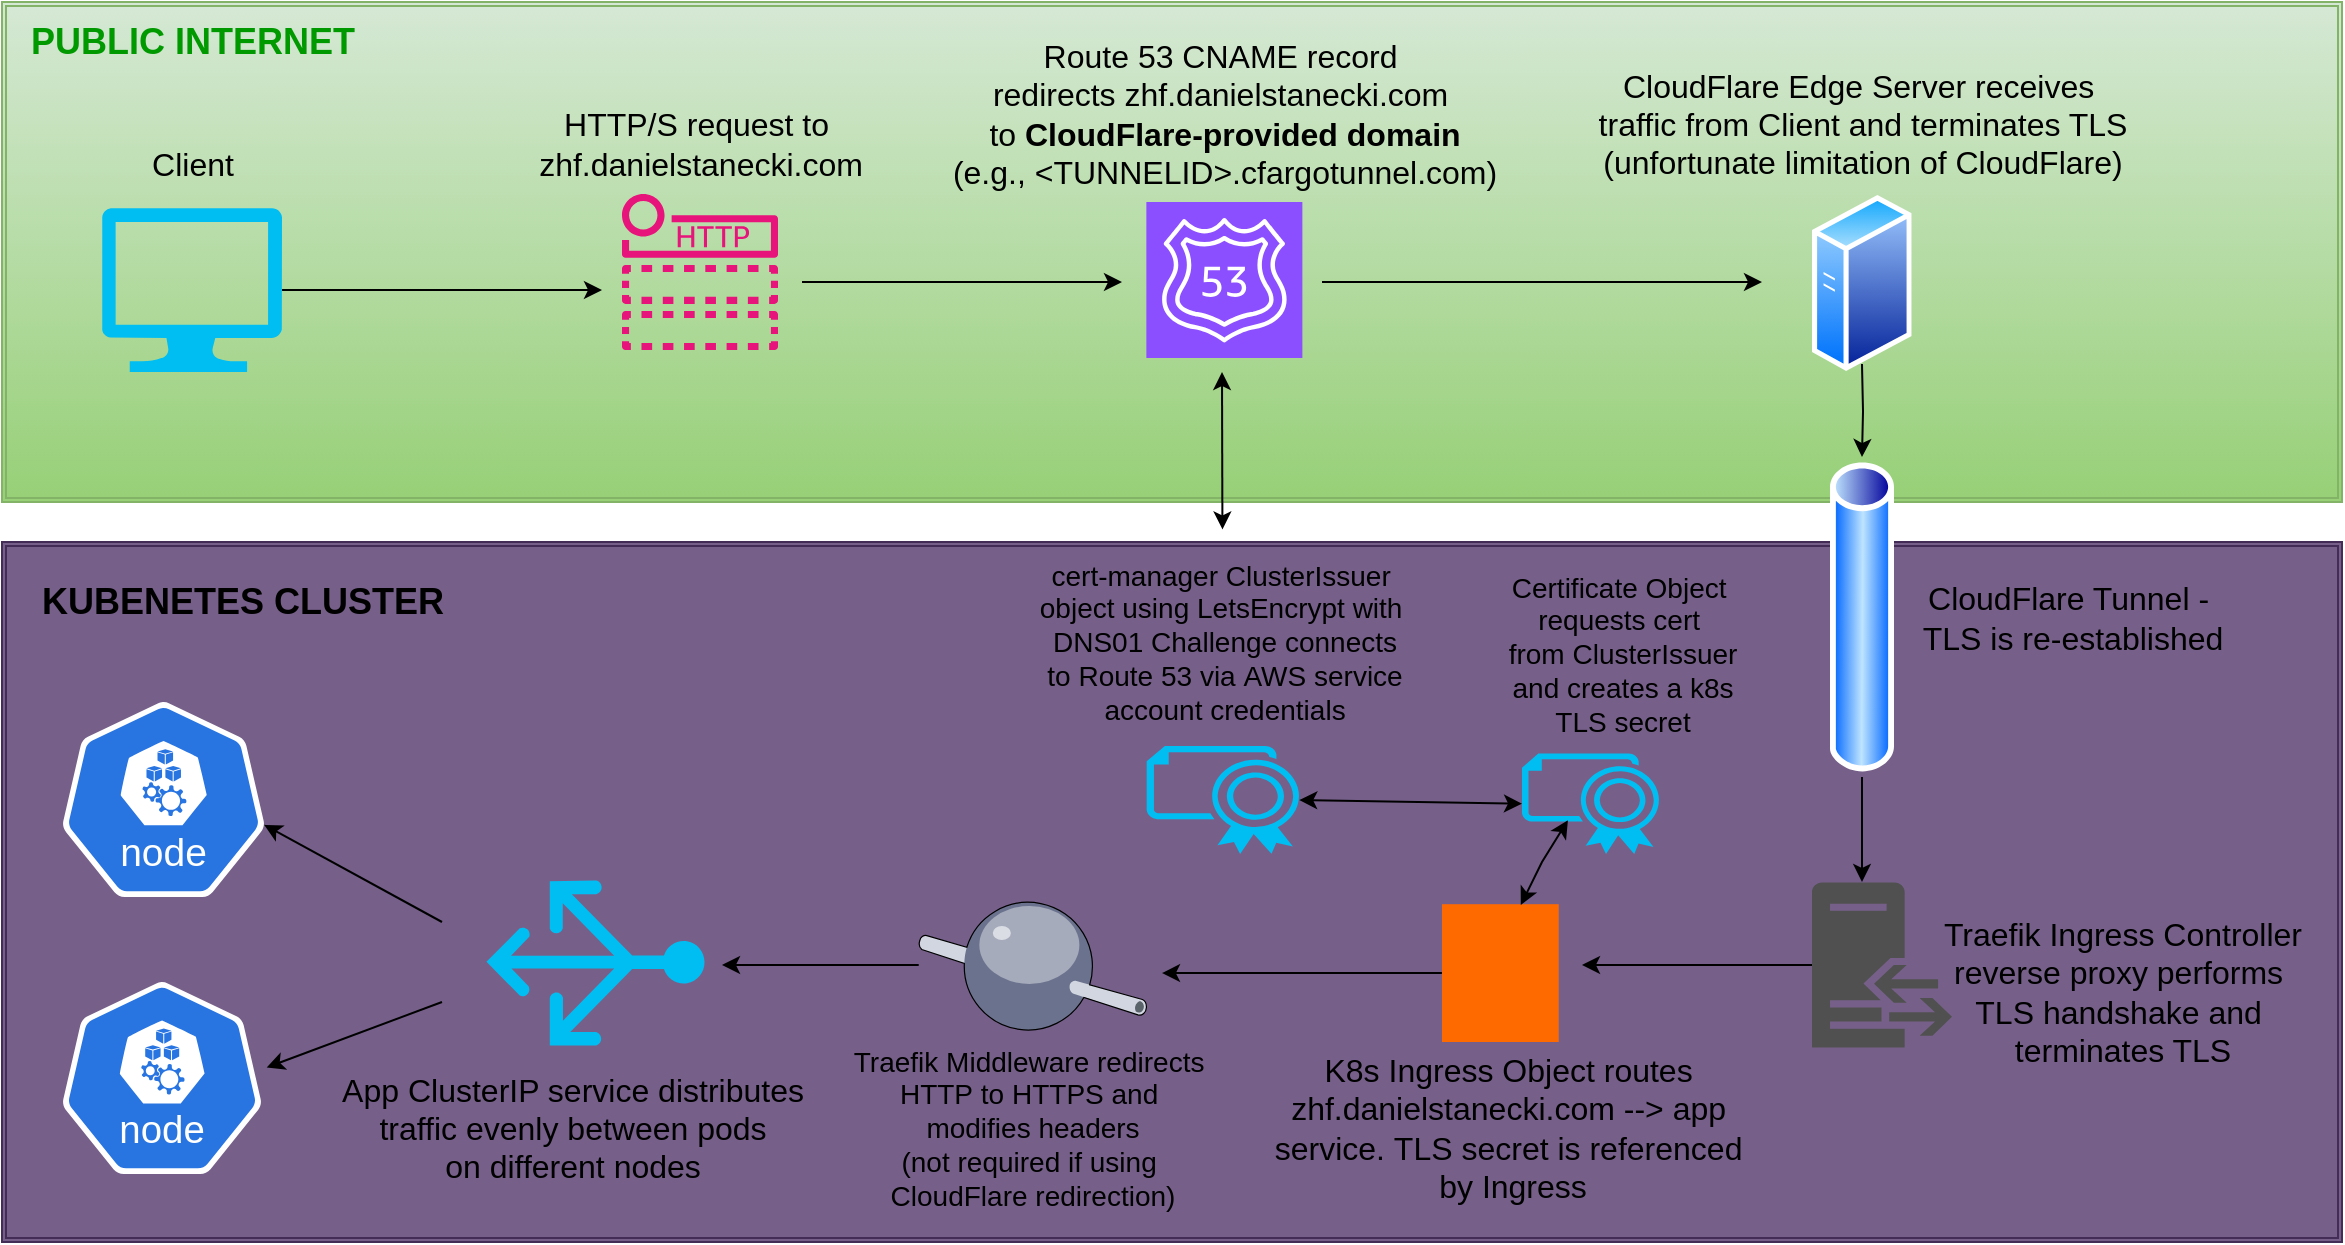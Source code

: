 <mxfile version="27.0.9">
  <diagram name="Page-1" id="dXNfEGq-i4tOUc5brk41">
    <mxGraphModel dx="2290" dy="1402" grid="1" gridSize="10" guides="1" tooltips="1" connect="1" arrows="1" fold="1" page="1" pageScale="1" pageWidth="850" pageHeight="1100" math="0" shadow="0">
      <root>
        <mxCell id="0" />
        <mxCell id="1" parent="0" />
        <mxCell id="Qro_2VGHVy5KbLBucUNt-43" value="" style="shape=ext;double=1;rounded=0;whiteSpace=wrap;html=1;fillColor=#d5e8d4;strokeColor=#82b366;gradientColor=#97d077;" vertex="1" parent="1">
          <mxGeometry x="-260" y="70" width="1170" height="250" as="geometry" />
        </mxCell>
        <mxCell id="Qro_2VGHVy5KbLBucUNt-41" value="" style="shape=ext;double=1;rounded=0;whiteSpace=wrap;html=1;fillColor=#76608a;fontColor=#ffffff;strokeColor=#432D57;" vertex="1" parent="1">
          <mxGeometry x="-260" y="340" width="1170" height="350" as="geometry" />
        </mxCell>
        <mxCell id="Qro_2VGHVy5KbLBucUNt-1" value="" style="sketch=0;outlineConnect=0;fontColor=#232F3E;gradientColor=none;fillColor=#E7157B;strokeColor=none;dashed=0;verticalLabelPosition=bottom;verticalAlign=top;align=center;html=1;fontSize=12;fontStyle=0;aspect=fixed;pointerEvents=1;shape=mxgraph.aws4.http_notification;" vertex="1" parent="1">
          <mxGeometry x="50" y="166" width="78" height="78" as="geometry" />
        </mxCell>
        <mxCell id="Qro_2VGHVy5KbLBucUNt-2" value="" style="sketch=0;points=[[0,0,0],[0.25,0,0],[0.5,0,0],[0.75,0,0],[1,0,0],[0,1,0],[0.25,1,0],[0.5,1,0],[0.75,1,0],[1,1,0],[0,0.25,0],[0,0.5,0],[0,0.75,0],[1,0.25,0],[1,0.5,0],[1,0.75,0]];outlineConnect=0;fontColor=#232F3E;fillColor=#8C4FFF;strokeColor=#ffffff;dashed=0;verticalLabelPosition=bottom;verticalAlign=top;align=center;html=1;fontSize=12;fontStyle=0;aspect=fixed;shape=mxgraph.aws4.resourceIcon;resIcon=mxgraph.aws4.route_53;" vertex="1" parent="1">
          <mxGeometry x="312.18" y="170" width="78" height="78" as="geometry" />
        </mxCell>
        <mxCell id="Qro_2VGHVy5KbLBucUNt-36" style="edgeStyle=orthogonalEdgeStyle;rounded=0;orthogonalLoop=1;jettySize=auto;html=1;exitX=0.5;exitY=1;exitDx=0;exitDy=0;exitPerimeter=0;entryX=0;entryY=0.5;entryDx=0;entryDy=0;" edge="1" parent="1" target="Qro_2VGHVy5KbLBucUNt-6">
          <mxGeometry relative="1" as="geometry">
            <mxPoint x="670" y="251" as="sourcePoint" />
          </mxGeometry>
        </mxCell>
        <mxCell id="Qro_2VGHVy5KbLBucUNt-4" value="" style="verticalLabelPosition=bottom;html=1;verticalAlign=top;align=center;strokeColor=none;fillColor=#00BEF2;shape=mxgraph.azure.computer;pointerEvents=1;" vertex="1" parent="1">
          <mxGeometry x="-210" y="173" width="90" height="82" as="geometry" />
        </mxCell>
        <mxCell id="Qro_2VGHVy5KbLBucUNt-37" style="edgeStyle=orthogonalEdgeStyle;rounded=0;orthogonalLoop=1;jettySize=auto;html=1;" edge="1" parent="1" source="Qro_2VGHVy5KbLBucUNt-6">
          <mxGeometry relative="1" as="geometry">
            <mxPoint x="670" y="510" as="targetPoint" />
          </mxGeometry>
        </mxCell>
        <mxCell id="Qro_2VGHVy5KbLBucUNt-6" value="" style="image;aspect=fixed;perimeter=ellipsePerimeter;html=1;align=center;shadow=0;dashed=0;spacingTop=3;image=img/lib/active_directory/tunnel.svg;rotation=90;" vertex="1" parent="1">
          <mxGeometry x="590" y="361.5" width="160" height="32" as="geometry" />
        </mxCell>
        <mxCell id="Qro_2VGHVy5KbLBucUNt-38" style="edgeStyle=orthogonalEdgeStyle;rounded=0;orthogonalLoop=1;jettySize=auto;html=1;" edge="1" parent="1" source="Qro_2VGHVy5KbLBucUNt-7">
          <mxGeometry relative="1" as="geometry">
            <mxPoint x="530" y="551.5" as="targetPoint" />
          </mxGeometry>
        </mxCell>
        <mxCell id="Qro_2VGHVy5KbLBucUNt-7" value="" style="sketch=0;pointerEvents=1;shadow=0;dashed=0;html=1;strokeColor=none;fillColor=#505050;labelPosition=center;verticalLabelPosition=bottom;verticalAlign=top;outlineConnect=0;align=center;shape=mxgraph.office.servers.reverse_proxy;" vertex="1" parent="1">
          <mxGeometry x="645" y="510.25" width="70" height="82.5" as="geometry" />
        </mxCell>
        <mxCell id="Qro_2VGHVy5KbLBucUNt-39" style="edgeStyle=orthogonalEdgeStyle;rounded=0;orthogonalLoop=1;jettySize=auto;html=1;" edge="1" parent="1" source="Qro_2VGHVy5KbLBucUNt-8">
          <mxGeometry relative="1" as="geometry">
            <mxPoint x="320" y="555.55" as="targetPoint" />
          </mxGeometry>
        </mxCell>
        <mxCell id="Qro_2VGHVy5KbLBucUNt-8" value="" style="points=[];aspect=fixed;html=1;align=center;shadow=0;dashed=0;fillColor=#FF6A00;strokeColor=none;shape=mxgraph.alibaba_cloud.dcdn_dynamic_route_for_cdn;" vertex="1" parent="1">
          <mxGeometry x="460" y="521.1" width="58.36" height="68.9" as="geometry" />
        </mxCell>
        <mxCell id="Qro_2VGHVy5KbLBucUNt-9" value="&lt;font style=&quot;font-size: 16px;&quot;&gt;K8s Ingress Object&amp;nbsp;&lt;span style=&quot;background-color: transparent; color: light-dark(rgb(0, 0, 0), rgb(255, 255, 255));&quot;&gt;routes&amp;nbsp;&lt;/span&gt;&lt;/font&gt;&lt;div&gt;&lt;span style=&quot;background-color: transparent; color: light-dark(rgb(0, 0, 0), rgb(255, 255, 255));&quot;&gt;&lt;font style=&quot;font-size: 16px;&quot;&gt;zhf.danielstanecki.com --&amp;gt; app&amp;nbsp;&lt;/font&gt;&lt;/span&gt;&lt;/div&gt;&lt;div&gt;&lt;span style=&quot;background-color: transparent; color: light-dark(rgb(0, 0, 0), rgb(255, 255, 255));&quot;&gt;&lt;font style=&quot;font-size: 16px;&quot;&gt;service.&amp;nbsp;&lt;/font&gt;&lt;/span&gt;&lt;span style=&quot;font-size: 16px; background-color: transparent; color: light-dark(rgb(0, 0, 0), rgb(255, 255, 255));&quot;&gt;TLS secret is referenced&amp;nbsp;&lt;/span&gt;&lt;/div&gt;&lt;div&gt;&lt;div&gt;&lt;font style=&quot;font-size: 16px;&quot;&gt;by Ingress&lt;/font&gt;&lt;/div&gt;&lt;/div&gt;" style="text;html=1;align=center;verticalAlign=middle;resizable=0;points=[];autosize=1;strokeColor=none;fillColor=none;" vertex="1" parent="1">
          <mxGeometry x="365" y="588.05" width="260" height="90" as="geometry" />
        </mxCell>
        <mxCell id="Qro_2VGHVy5KbLBucUNt-40" style="edgeStyle=orthogonalEdgeStyle;rounded=0;orthogonalLoop=1;jettySize=auto;html=1;" edge="1" parent="1" source="Qro_2VGHVy5KbLBucUNt-10">
          <mxGeometry relative="1" as="geometry">
            <mxPoint x="100" y="551.5" as="targetPoint" />
          </mxGeometry>
        </mxCell>
        <mxCell id="Qro_2VGHVy5KbLBucUNt-10" value="" style="verticalLabelPosition=bottom;sketch=0;aspect=fixed;html=1;verticalAlign=top;strokeColor=none;align=center;outlineConnect=0;shape=mxgraph.citrix.middleware;" vertex="1" parent="1">
          <mxGeometry x="198.36" y="517.5" width="114" height="68" as="geometry" />
        </mxCell>
        <mxCell id="Qro_2VGHVy5KbLBucUNt-12" value="&lt;font style=&quot;font-size: 14px;&quot;&gt;Traefik Middleware redirects&amp;nbsp;&lt;/font&gt;&lt;div&gt;&lt;font style=&quot;font-size: 14px;&quot;&gt;HTTP&amp;nbsp;&lt;/font&gt;&lt;span style=&quot;font-size: 14px; background-color: transparent; color: light-dark(rgb(0, 0, 0), rgb(255, 255, 255));&quot;&gt;to HTTPS and&amp;nbsp;&lt;/span&gt;&lt;/div&gt;&lt;div&gt;&lt;span style=&quot;font-size: 14px; background-color: transparent; color: light-dark(rgb(0, 0, 0), rgb(255, 255, 255));&quot;&gt;modifies headers&lt;/span&gt;&lt;div&gt;&lt;font style=&quot;font-size: 14px;&quot;&gt;(not required if using&amp;nbsp;&lt;/font&gt;&lt;/div&gt;&lt;div&gt;&lt;font style=&quot;font-size: 14px;&quot;&gt;CloudFlare&amp;nbsp;&lt;/font&gt;&lt;span style=&quot;font-size: 14px; background-color: transparent; color: light-dark(rgb(0, 0, 0), rgb(255, 255, 255));&quot;&gt;redirection)&lt;/span&gt;&lt;/div&gt;&lt;/div&gt;" style="text;html=1;align=center;verticalAlign=middle;resizable=0;points=[];autosize=1;strokeColor=none;fillColor=none;" vertex="1" parent="1">
          <mxGeometry x="155.36" y="583.05" width="200" height="100" as="geometry" />
        </mxCell>
        <mxCell id="Qro_2VGHVy5KbLBucUNt-14" value="" style="verticalLabelPosition=bottom;html=1;verticalAlign=top;align=center;strokeColor=none;fillColor=#00BEF2;shape=mxgraph.azure.certificate;pointerEvents=1;" vertex="1" parent="1">
          <mxGeometry x="312.36" y="442" width="77.82" height="54" as="geometry" />
        </mxCell>
        <mxCell id="Qro_2VGHVy5KbLBucUNt-15" value="&lt;font style=&quot;font-size: 14px;&quot;&gt;cert-manager ClusterIssuer&amp;nbsp;&lt;/font&gt;&lt;div&gt;&lt;font style=&quot;font-size: 14px;&quot;&gt;&lt;font style=&quot;&quot;&gt;object&amp;nbsp;&lt;/font&gt;&lt;span style=&quot;background-color: transparent; color: light-dark(rgb(0, 0, 0), rgb(255, 255, 255));&quot;&gt;using LetsEncrypt with&amp;nbsp;&lt;/span&gt;&lt;/font&gt;&lt;/div&gt;&lt;div&gt;&lt;font style=&quot;font-size: 14px;&quot;&gt;&lt;span style=&quot;background-color: transparent; color: light-dark(rgb(0, 0, 0), rgb(255, 255, 255));&quot;&gt;DNS01 Challenge&amp;nbsp;&lt;/span&gt;&lt;span style=&quot;background-color: transparent; color: light-dark(rgb(0, 0, 0), rgb(255, 255, 255));&quot;&gt;connects&lt;/span&gt;&lt;/font&gt;&lt;/div&gt;&lt;div&gt;&lt;font style=&quot;font-size: 14px;&quot;&gt;&lt;span style=&quot;background-color: transparent; color: light-dark(rgb(0, 0, 0), rgb(255, 255, 255));&quot;&gt;&amp;nbsp;to Route 53 via&amp;nbsp;&lt;/span&gt;&lt;span style=&quot;background-color: transparent; color: light-dark(rgb(0, 0, 0), rgb(255, 255, 255));&quot;&gt;AWS service&amp;nbsp;&lt;/span&gt;&lt;/font&gt;&lt;/div&gt;&lt;div&gt;&lt;span style=&quot;background-color: transparent; color: light-dark(rgb(0, 0, 0), rgb(255, 255, 255));&quot;&gt;&lt;font style=&quot;font-size: 14px;&quot;&gt;account credentials&lt;/font&gt;&lt;/span&gt;&lt;/div&gt;" style="text;html=1;align=center;verticalAlign=middle;resizable=0;points=[];autosize=1;strokeColor=none;fillColor=none;" vertex="1" parent="1">
          <mxGeometry x="246.27" y="340.0" width="210" height="100" as="geometry" />
        </mxCell>
        <mxCell id="Qro_2VGHVy5KbLBucUNt-16" value="&lt;font style=&quot;font-size: 16px;&quot;&gt;CloudFlare Tunnel -&amp;nbsp;&lt;/font&gt;&lt;div&gt;&lt;font style=&quot;font-size: 16px;&quot;&gt;TLS is re-established&lt;/font&gt;&lt;/div&gt;" style="text;html=1;align=center;verticalAlign=middle;resizable=0;points=[];autosize=1;strokeColor=none;fillColor=none;" vertex="1" parent="1">
          <mxGeometry x="690" y="352.5" width="170" height="50" as="geometry" />
        </mxCell>
        <mxCell id="Qro_2VGHVy5KbLBucUNt-17" value="&lt;font style=&quot;font-size: 16px;&quot;&gt;Traefik Ingress Controller&lt;/font&gt;&lt;div&gt;&lt;font style=&quot;font-size: 16px;&quot;&gt;reverse proxy&amp;nbsp;&lt;span style=&quot;background-color: transparent; color: light-dark(rgb(0, 0, 0), rgb(255, 255, 255));&quot;&gt;performs&amp;nbsp;&lt;/span&gt;&lt;/font&gt;&lt;/div&gt;&lt;div&gt;&lt;font style=&quot;font-size: 16px;&quot;&gt;&lt;span style=&quot;background-color: transparent; color: light-dark(rgb(0, 0, 0), rgb(255, 255, 255));&quot;&gt;TLS handshake&amp;nbsp;&lt;/span&gt;&lt;span style=&quot;background-color: transparent; color: light-dark(rgb(0, 0, 0), rgb(255, 255, 255));&quot;&gt;and&amp;nbsp;&lt;/span&gt;&lt;/font&gt;&lt;/div&gt;&lt;div&gt;&lt;span style=&quot;background-color: transparent; color: light-dark(rgb(0, 0, 0), rgb(255, 255, 255));&quot;&gt;&lt;font style=&quot;font-size: 16px;&quot;&gt;terminates TLS&lt;/font&gt;&lt;/span&gt;&lt;/div&gt;" style="text;html=1;align=center;verticalAlign=middle;resizable=0;points=[];autosize=1;strokeColor=none;fillColor=none;" vertex="1" parent="1">
          <mxGeometry x="700" y="520.25" width="200" height="90" as="geometry" />
        </mxCell>
        <mxCell id="Qro_2VGHVy5KbLBucUNt-18" value="" style="verticalLabelPosition=bottom;html=1;verticalAlign=top;align=center;strokeColor=none;fillColor=#00BEF2;shape=mxgraph.azure.load_balancer_generic;pointerEvents=1;rotation=90;" vertex="1" parent="1">
          <mxGeometry x="-4.5" y="496" width="82.5" height="109" as="geometry" />
        </mxCell>
        <mxCell id="Qro_2VGHVy5KbLBucUNt-19" value="&lt;font style=&quot;font-size: 16px;&quot;&gt;App ClusterIP service distributes&lt;/font&gt;&lt;div&gt;&lt;font style=&quot;font-size: 16px;&quot;&gt;&amp;nbsp;traffic&amp;nbsp;&lt;span style=&quot;background-color: transparent; color: light-dark(rgb(0, 0, 0), rgb(255, 255, 255));&quot;&gt;evenly between pods&amp;nbsp;&lt;/span&gt;&lt;/font&gt;&lt;/div&gt;&lt;div&gt;&lt;font style=&quot;font-size: 16px;&quot;&gt;&lt;span style=&quot;background-color: transparent; color: light-dark(rgb(0, 0, 0), rgb(255, 255, 255));&quot;&gt;on&amp;nbsp;&lt;/span&gt;&lt;span style=&quot;background-color: transparent; color: light-dark(rgb(0, 0, 0), rgb(255, 255, 255));&quot;&gt;different nodes&lt;/span&gt;&lt;/font&gt;&lt;/div&gt;" style="text;html=1;align=center;verticalAlign=middle;resizable=0;points=[];autosize=1;strokeColor=none;fillColor=none;" vertex="1" parent="1">
          <mxGeometry x="-100" y="598.05" width="250" height="70" as="geometry" />
        </mxCell>
        <mxCell id="Qro_2VGHVy5KbLBucUNt-23" style="edgeStyle=orthogonalEdgeStyle;rounded=0;orthogonalLoop=1;jettySize=auto;html=1;exitX=0.5;exitY=1;exitDx=0;exitDy=0;exitPerimeter=0;" edge="1" parent="1" source="Qro_2VGHVy5KbLBucUNt-21">
          <mxGeometry relative="1" as="geometry">
            <mxPoint x="-180" y="635.05" as="targetPoint" />
          </mxGeometry>
        </mxCell>
        <mxCell id="Qro_2VGHVy5KbLBucUNt-21" value="" style="aspect=fixed;sketch=0;html=1;dashed=0;whitespace=wrap;verticalLabelPosition=bottom;verticalAlign=top;fillColor=#2875E2;strokeColor=#ffffff;points=[[0.005,0.63,0],[0.1,0.2,0],[0.9,0.2,0],[0.5,0,0],[0.995,0.63,0],[0.72,0.99,0],[0.5,1,0],[0.28,0.99,0]];shape=mxgraph.kubernetes.icon2;kubernetesLabel=1;prIcon=node" vertex="1" parent="1">
          <mxGeometry x="-230" y="560" width="100.05" height="96.05" as="geometry" />
        </mxCell>
        <mxCell id="Qro_2VGHVy5KbLBucUNt-22" value="" style="aspect=fixed;sketch=0;html=1;dashed=0;whitespace=wrap;verticalLabelPosition=bottom;verticalAlign=top;fillColor=#2875E2;strokeColor=#ffffff;points=[[0.005,0.63,0],[0.1,0.2,0],[0.9,0.2,0],[0.5,0,0],[0.995,0.63,0],[0.72,0.99,0],[0.5,1,0],[0.28,0.99,0]];shape=mxgraph.kubernetes.icon2;kubernetesLabel=1;prIcon=node" vertex="1" parent="1">
          <mxGeometry x="-230" y="420" width="101.56" height="97.5" as="geometry" />
        </mxCell>
        <mxCell id="Qro_2VGHVy5KbLBucUNt-24" value="&lt;font style=&quot;color: light-dark(rgb(0, 0, 0), rgb(0, 0, 0)); font-size: 16px;&quot;&gt;Client&lt;/font&gt;" style="text;html=1;align=center;verticalAlign=middle;resizable=0;points=[];autosize=1;strokeColor=none;fillColor=none;" vertex="1" parent="1">
          <mxGeometry x="-195" y="136" width="60" height="30" as="geometry" />
        </mxCell>
        <mxCell id="Qro_2VGHVy5KbLBucUNt-25" value="&lt;font style=&quot;color: light-dark(rgb(0, 0, 0), rgb(0, 0, 0)); font-size: 16px;&quot;&gt;HTTP/S request to&amp;nbsp;&lt;/font&gt;&lt;div&gt;&lt;font style=&quot;color: light-dark(rgb(0, 0, 0), rgb(0, 0, 0)); font-size: 16px;&quot;&gt;zhf.danielstanecki.com&lt;/font&gt;&lt;/div&gt;" style="text;html=1;align=center;verticalAlign=middle;resizable=0;points=[];autosize=1;strokeColor=none;fillColor=none;" vertex="1" parent="1">
          <mxGeometry x="-6" y="116" width="190" height="50" as="geometry" />
        </mxCell>
        <mxCell id="Qro_2VGHVy5KbLBucUNt-26" value="&lt;font style=&quot;color: light-dark(rgb(0, 0, 0), rgb(0, 0, 0)); font-size: 16px;&quot;&gt;Route 53 CNAME record&amp;nbsp;&lt;/font&gt;&lt;div&gt;&lt;font style=&quot;color: light-dark(rgb(0, 0, 0), rgb(0, 0, 0)); font-size: 16px;&quot;&gt;redirects zhf.danielstanecki.com&amp;nbsp;&lt;/font&gt;&lt;/div&gt;&lt;div&gt;&lt;font style=&quot;color: light-dark(rgb(0, 0, 0), rgb(0, 0, 0)); font-size: 16px;&quot;&gt;to &lt;b&gt;CloudFlare-provided domain&lt;/b&gt;&lt;/font&gt;&lt;/div&gt;&lt;div&gt;&lt;font style=&quot;color: light-dark(rgb(0, 0, 0), rgb(0, 0, 0)); font-size: 16px;&quot;&gt;&lt;font style=&quot;&quot;&gt;(e.g.,&amp;nbsp;&lt;/font&gt;&lt;span style=&quot;background-color: transparent;&quot;&gt;&amp;lt;TUNNELID&amp;gt;.cfargotunnel.com)&lt;/span&gt;&lt;/font&gt;&lt;/div&gt;" style="text;html=1;align=center;verticalAlign=middle;resizable=0;points=[];autosize=1;strokeColor=none;fillColor=none;" vertex="1" parent="1">
          <mxGeometry x="201.18" y="81" width="300" height="90" as="geometry" />
        </mxCell>
        <mxCell id="Qro_2VGHVy5KbLBucUNt-27" value="" style="endArrow=classic;startArrow=classic;html=1;rounded=0;exitX=0.495;exitY=-0.063;exitDx=0;exitDy=0;exitPerimeter=0;" edge="1" parent="1" source="Qro_2VGHVy5KbLBucUNt-15">
          <mxGeometry width="50" height="50" relative="1" as="geometry">
            <mxPoint x="350" y="325" as="sourcePoint" />
            <mxPoint x="350" y="255" as="targetPoint" />
          </mxGeometry>
        </mxCell>
        <mxCell id="Qro_2VGHVy5KbLBucUNt-29" value="" style="endArrow=classic;html=1;rounded=0;entryX=0.995;entryY=0.63;entryDx=0;entryDy=0;entryPerimeter=0;" edge="1" parent="1" target="Qro_2VGHVy5KbLBucUNt-22">
          <mxGeometry width="50" height="50" relative="1" as="geometry">
            <mxPoint x="-40" y="530" as="sourcePoint" />
            <mxPoint x="-10" y="480" as="targetPoint" />
          </mxGeometry>
        </mxCell>
        <mxCell id="Qro_2VGHVy5KbLBucUNt-30" value="" style="endArrow=classic;html=1;rounded=0;entryX=1.023;entryY=0.445;entryDx=0;entryDy=0;entryPerimeter=0;" edge="1" parent="1" target="Qro_2VGHVy5KbLBucUNt-21">
          <mxGeometry width="50" height="50" relative="1" as="geometry">
            <mxPoint x="-40" y="570" as="sourcePoint" />
            <mxPoint x="-160" y="617" as="targetPoint" />
          </mxGeometry>
        </mxCell>
        <mxCell id="Qro_2VGHVy5KbLBucUNt-31" value="&lt;font style=&quot;color: light-dark(rgb(0, 0, 0), rgb(0, 0, 0)); font-size: 16px;&quot;&gt;CloudFlare Edge Server receives&amp;nbsp;&lt;/font&gt;&lt;div&gt;&lt;font style=&quot;font-size: 16px;&quot;&gt;&lt;font style=&quot;color: light-dark(rgb(0, 0, 0), rgb(0, 0, 0));&quot;&gt;traffic&amp;nbsp;&lt;/font&gt;&lt;span style=&quot;color: light-dark(rgb(0, 0, 0), rgb(0, 0, 0)); background-color: transparent;&quot;&gt;from Client and terminates TLS&lt;/span&gt;&lt;/font&gt;&lt;/div&gt;&lt;div&gt;&lt;span style=&quot;color: light-dark(rgb(0, 0, 0), rgb(0, 0, 0)); background-color: transparent;&quot;&gt;&lt;font style=&quot;font-size: 16px;&quot;&gt;(unfortunate limitation of CloudFlare)&lt;/font&gt;&lt;/span&gt;&lt;/div&gt;" style="text;html=1;align=center;verticalAlign=middle;resizable=0;points=[];autosize=1;strokeColor=none;fillColor=none;" vertex="1" parent="1">
          <mxGeometry x="525" y="96" width="290" height="70" as="geometry" />
        </mxCell>
        <mxCell id="Qro_2VGHVy5KbLBucUNt-32" value="" style="endArrow=classic;html=1;rounded=0;exitX=1;exitY=0.5;exitDx=0;exitDy=0;exitPerimeter=0;" edge="1" parent="1" source="Qro_2VGHVy5KbLBucUNt-4">
          <mxGeometry width="50" height="50" relative="1" as="geometry">
            <mxPoint x="-90" y="220" as="sourcePoint" />
            <mxPoint x="40" y="214" as="targetPoint" />
          </mxGeometry>
        </mxCell>
        <mxCell id="Qro_2VGHVy5KbLBucUNt-33" value="" style="endArrow=classic;html=1;rounded=0;" edge="1" parent="1">
          <mxGeometry width="50" height="50" relative="1" as="geometry">
            <mxPoint x="140" y="210" as="sourcePoint" />
            <mxPoint x="300" y="210" as="targetPoint" />
          </mxGeometry>
        </mxCell>
        <mxCell id="Qro_2VGHVy5KbLBucUNt-34" value="" style="endArrow=classic;html=1;rounded=0;" edge="1" parent="1">
          <mxGeometry width="50" height="50" relative="1" as="geometry">
            <mxPoint x="400" y="210" as="sourcePoint" />
            <mxPoint x="620" y="210" as="targetPoint" />
          </mxGeometry>
        </mxCell>
        <mxCell id="Qro_2VGHVy5KbLBucUNt-44" value="&lt;b&gt;&lt;font style=&quot;color: rgb(0, 153, 0); font-size: 18px;&quot;&gt;PUBLIC INTERNET&lt;/font&gt;&lt;/b&gt;" style="text;html=1;align=center;verticalAlign=middle;resizable=0;points=[];autosize=1;strokeColor=none;fillColor=none;" vertex="1" parent="1">
          <mxGeometry x="-260" y="70" width="190" height="40" as="geometry" />
        </mxCell>
        <mxCell id="Qro_2VGHVy5KbLBucUNt-46" value="&lt;font style=&quot;font-size: 18px;&quot;&gt;&lt;b&gt;KUBENETES CLUSTER&lt;/b&gt;&lt;/font&gt;" style="text;html=1;align=center;verticalAlign=middle;resizable=0;points=[];autosize=1;strokeColor=none;fillColor=none;" vertex="1" parent="1">
          <mxGeometry x="-250" y="350" width="220" height="40" as="geometry" />
        </mxCell>
        <mxCell id="Qro_2VGHVy5KbLBucUNt-48" value="" style="image;aspect=fixed;perimeter=ellipsePerimeter;html=1;align=center;shadow=0;dashed=0;spacingTop=3;image=img/lib/active_directory/generic_server.svg;" vertex="1" parent="1">
          <mxGeometry x="645" y="166" width="49.84" height="89" as="geometry" />
        </mxCell>
        <mxCell id="Qro_2VGHVy5KbLBucUNt-49" value="" style="verticalLabelPosition=bottom;html=1;verticalAlign=top;align=center;strokeColor=none;fillColor=#00BEF2;shape=mxgraph.azure.certificate;pointerEvents=1;" vertex="1" parent="1">
          <mxGeometry x="500" y="445.75" width="70" height="50.25" as="geometry" />
        </mxCell>
        <mxCell id="Qro_2VGHVy5KbLBucUNt-50" value="&lt;font style=&quot;font-size: 14px;&quot;&gt;Certificate Object&amp;nbsp;&lt;/font&gt;&lt;div&gt;&lt;font style=&quot;font-size: 14px;&quot;&gt;requests cert&amp;nbsp;&lt;/font&gt;&lt;div&gt;&lt;font style=&quot;font-size: 14px;&quot;&gt;from ClusterIssuer&lt;/font&gt;&lt;/div&gt;&lt;/div&gt;&lt;div&gt;&lt;font style=&quot;font-size: 14px;&quot;&gt;and creates a k8s&lt;/font&gt;&lt;/div&gt;&lt;div&gt;&lt;font style=&quot;font-size: 14px;&quot;&gt;TLS secret&lt;/font&gt;&lt;/div&gt;" style="text;html=1;align=center;verticalAlign=middle;resizable=0;points=[];autosize=1;strokeColor=none;fillColor=none;" vertex="1" parent="1">
          <mxGeometry x="480" y="345.75" width="140" height="100" as="geometry" />
        </mxCell>
        <mxCell id="Qro_2VGHVy5KbLBucUNt-52" value="" style="endArrow=classic;startArrow=classic;html=1;rounded=0;exitX=0.98;exitY=0.5;exitDx=0;exitDy=0;exitPerimeter=0;entryX=0;entryY=0.5;entryDx=0;entryDy=0;entryPerimeter=0;" edge="1" parent="1" source="Qro_2VGHVy5KbLBucUNt-14" target="Qro_2VGHVy5KbLBucUNt-49">
          <mxGeometry width="50" height="50" relative="1" as="geometry">
            <mxPoint x="400" y="490" as="sourcePoint" />
            <mxPoint x="450" y="440" as="targetPoint" />
          </mxGeometry>
        </mxCell>
        <mxCell id="Qro_2VGHVy5KbLBucUNt-53" value="" style="endArrow=classic;startArrow=classic;html=1;rounded=0;entryX=0.328;entryY=0.664;entryDx=0;entryDy=0;entryPerimeter=0;exitX=0.675;exitY=0.006;exitDx=0;exitDy=0;exitPerimeter=0;" edge="1" parent="1" source="Qro_2VGHVy5KbLBucUNt-8" target="Qro_2VGHVy5KbLBucUNt-49">
          <mxGeometry width="50" height="50" relative="1" as="geometry">
            <mxPoint x="500" y="520" as="sourcePoint" />
            <mxPoint x="560" y="490" as="targetPoint" />
            <Array as="points">
              <mxPoint x="510" y="500" />
            </Array>
          </mxGeometry>
        </mxCell>
      </root>
    </mxGraphModel>
  </diagram>
</mxfile>
